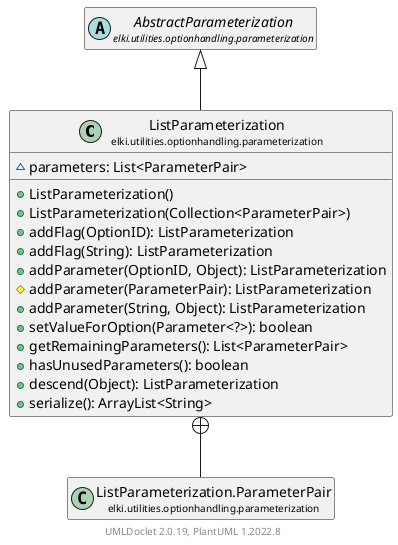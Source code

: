 @startuml
    remove .*\.(Instance|Par|Parameterizer|Factory)$
    set namespaceSeparator none
    hide empty fields
    hide empty methods

    class "<size:14>ListParameterization\n<size:10>elki.utilities.optionhandling.parameterization" as elki.utilities.optionhandling.parameterization.ListParameterization [[ListParameterization.html]] {
        ~parameters: List<ParameterPair>
        +ListParameterization()
        +ListParameterization(Collection<ParameterPair>)
        +addFlag(OptionID): ListParameterization
        +addFlag(String): ListParameterization
        +addParameter(OptionID, Object): ListParameterization
        #addParameter(ParameterPair): ListParameterization
        +addParameter(String, Object): ListParameterization
        +setValueForOption(Parameter<?>): boolean
        +getRemainingParameters(): List<ParameterPair>
        +hasUnusedParameters(): boolean
        +descend(Object): ListParameterization
        +serialize(): ArrayList<String>
    }

    abstract class "<size:14>AbstractParameterization\n<size:10>elki.utilities.optionhandling.parameterization" as elki.utilities.optionhandling.parameterization.AbstractParameterization [[AbstractParameterization.html]]
    class "<size:14>ListParameterization.ParameterPair\n<size:10>elki.utilities.optionhandling.parameterization" as elki.utilities.optionhandling.parameterization.ListParameterization.ParameterPair [[ListParameterization.ParameterPair.html]]

    elki.utilities.optionhandling.parameterization.AbstractParameterization <|-- elki.utilities.optionhandling.parameterization.ListParameterization
    elki.utilities.optionhandling.parameterization.ListParameterization +-- elki.utilities.optionhandling.parameterization.ListParameterization.ParameterPair

    center footer UMLDoclet 2.0.19, PlantUML 1.2022.8
@enduml
